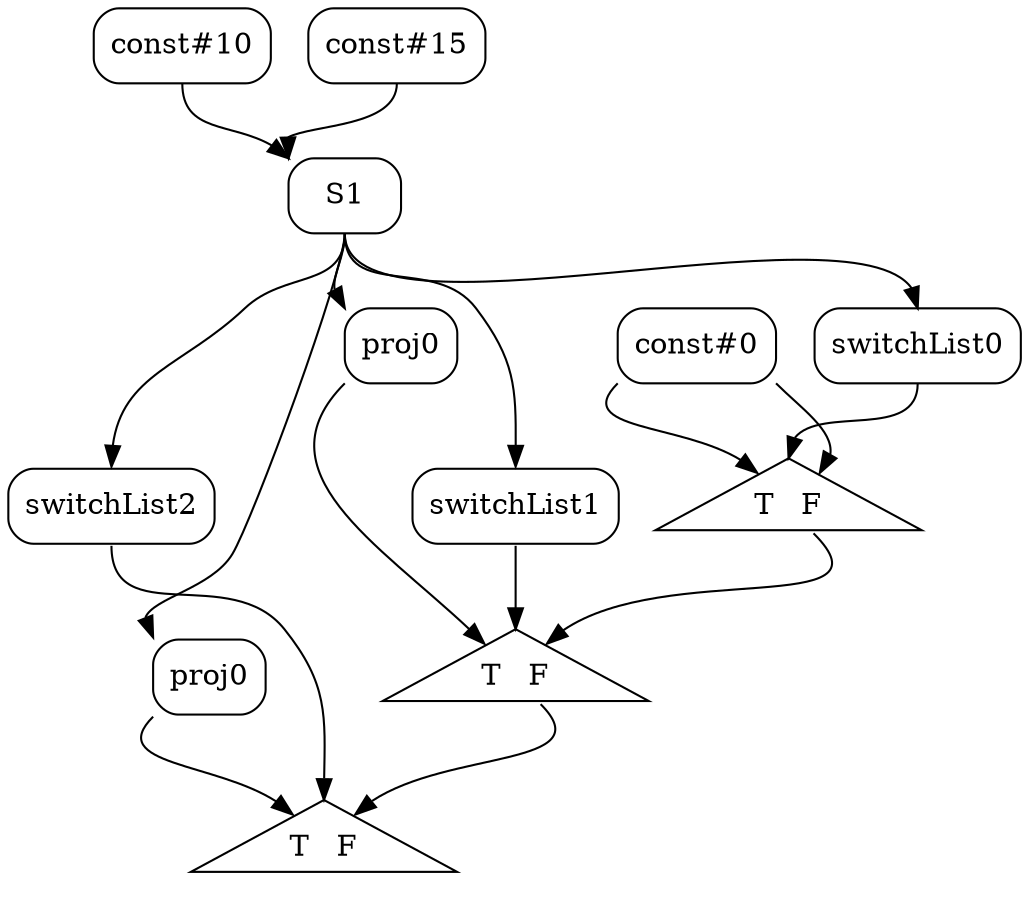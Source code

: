 digraph G {
  node [shape=box, style=rounded];
  node [shape=triangle, style=solid];
  const0 [label="const#10", shape=box, style=rounded];
  const1 [label="const#15", shape=box, style=rounded];
  super2 [label="S1", shape=box, style=rounded];
  const3 [label="const#0", shape=box, style=rounded];
  switchList04 [label="switchList0", shape=box, style=rounded];
  steer5 [label="T   F", shape=triangle, style=solid];
  switchList16 [label="switchList1", shape=box, style=rounded];
  steer7 [label="T   F", shape=triangle, style=solid];
  proj08 [label="proj0", shape=box, style=rounded];
  switchList29 [label="switchList2", shape=box, style=rounded];
  steer10 [label="T   F", shape=triangle, style=solid];
  proj011 [label="proj0", shape=box, style=rounded];

  const0 -> super2 [tailport=s, headport=nw];
  const1 -> super2 [tailport=s, headport=nw];
  super2 -> switchList04 [tailport=s, headport=n];
  switchList04 -> steer5 [tailport=s, headport=n];
  const3 -> steer5 [tailport=sw, headport=nw];
  const3 -> steer5 [tailport=se, headport=ne];
  super2 -> switchList16 [tailport=s, headport=n];
  switchList16 -> steer7 [tailport=s, headport=n];
  super2 -> proj08 [tailport=s, headport=nw];
  proj08 -> steer7 [tailport=sw, headport=nw];
  steer5 -> steer7 [tailport=se, headport=ne];
  super2 -> switchList29 [tailport=s, headport=n];
  switchList29 -> steer10 [tailport=s, headport=n];
  super2 -> proj011 [tailport=s, headport=nw];
  proj011 -> steer10 [tailport=sw, headport=nw];
  steer7 -> steer10 [tailport=se, headport=ne];
}
